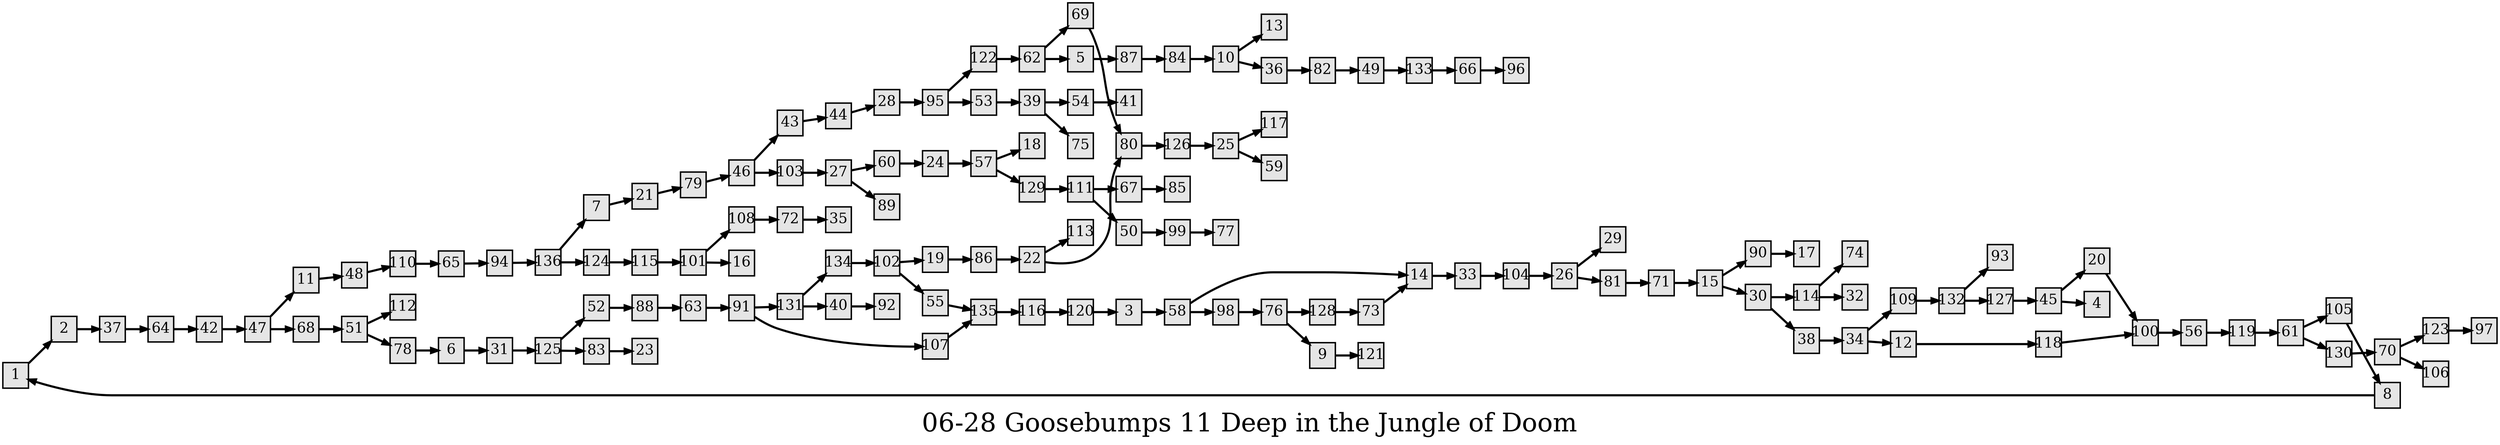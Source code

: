 digraph g{
  graph [ label="06-28 Goosebumps 11 Deep in the Jungle of Doom" rankdir=LR, ordering=out, fontsize=36, nodesep="0.35", ranksep="0.45"];
  node  [shape=rect, penwidth=2, fontsize=20, style=filled, fillcolor=grey90, margin="0,0", labelfloat=true, regular=true, fixedsize=true];
  edge  [labelfloat=true, penwidth=3, fontsize=12];
  // ---;
  // group  : Katz;
  // id     : 06-28;
  // gbid   : 1209;
  // series : Give Yourself Goosebumps;
  // title  : Deep in the Jungle of Doom;
  // author : R.L. Stine;
  // credit:;
  // - name : Yee-Ann Wong;
  // role : encoder;
  // date : 2017-08-24;
  // - name : Jeremy Douglass;
  // role : editor;
  // date : 2017-10-19;
  // render:;
  // - name   : small;
  // styles : gvStyles-small.txt;
  // engine : dot;
  // comment: >;
  
  // ---;
  
  // From | To | Label;
  
  1 -> 2;
  2 -> 37;
  3 -> 58;
  5 -> 87;
  6 -> 31;
  7 -> 21;
  8 -> 1;
  9 -> 121;
  10 -> 13;
  10 -> 36;
  11 -> 48;
  12 -> 118;
  14 -> 33;
  15 -> 90;
  15 -> 30;
  19 -> 86;
  20 -> 100;
  21 -> 79;
  22 -> 113;
  22 -> 80;
  24 -> 57;
  25 -> 117;
  25 -> 59;
  26 -> 29;
  26 -> 81;
  27 -> 60;
  27 -> 89;
  28 -> 95;
  30 -> 114;
  30 -> 38;
  31 -> 125;
  33 -> 104;
  34 -> 109;
  34 -> 12;
  36 -> 82;
  37 -> 64;
  38 -> 34;
  39 -> 54;
  39 -> 75;
  40 -> 92;
  42 -> 47;
  43 -> 44;
  44 -> 28;
  45 -> 20;
  45 -> 4;
  46 -> 43;
  46 -> 103;
  47 -> 11;
  47 -> 68;
  48 -> 110;
  49 -> 133;
  50 -> 99;
  51 -> 112;
  51 -> 78;
  52 -> 88;
  53 -> 39;
  54 -> 41;
  55 -> 135;
  56 -> 119;
  57 -> 18;
  57 -> 129;
  58 -> 14;
  58 -> 98;
  60 -> 24;
  61 -> 105;
  61 -> 130;
  62 -> 69;
  62 -> 5;
  63 -> 91;
  64 -> 42;
  65 -> 94;
  66 -> 96;
  67 -> 85;
  68 -> 51;
  69 -> 80;
  70 -> 123;
  70 -> 106;
  71 -> 15;
  72 -> 35;
  73 -> 14;
  76 -> 128;
  76 -> 9;
  78 -> 6;
  79 -> 46;
  80 -> 126;
  81 -> 71;
  82 -> 49;
  83 -> 23;
  84 -> 10;
  86 -> 22;
  87 -> 84;
  88 -> 63;
  90 -> 17;
  91 -> 131;
  91 -> 107;
  94 -> 136;
  95 -> 122;
  95 -> 53;
  98 -> 76;
  99 -> 77;
  100 -> 56;
  101 -> 108;
  101 -> 16;
  102 -> 19;
  102 -> 55;
  103 -> 27;
  104 -> 26;
  105 -> 8;
  107 -> 135;
  108 -> 72;
  109 -> 132;
  110 -> 65;
  111 -> 67;
  111 -> 50;
  114 -> 74;
  114 -> 32;
  115 -> 101;
  116 -> 120;
  118 -> 100;
  119 -> 61;
  120 -> 3;
  122 -> 62;
  123 -> 97;
  124 -> 115;
  125 -> 52;
  125 -> 83;
  126 -> 25;
  127 -> 45;
  128 -> 73;
  129 -> 111;
  130 -> 70;
  131 -> 134;
  131 -> 40;
  132 -> 93;
  132 -> 127;
  133 -> 66;
  134 -> 102;
  135 -> 116;
  136 -> 7;
  136 -> 124;
}

